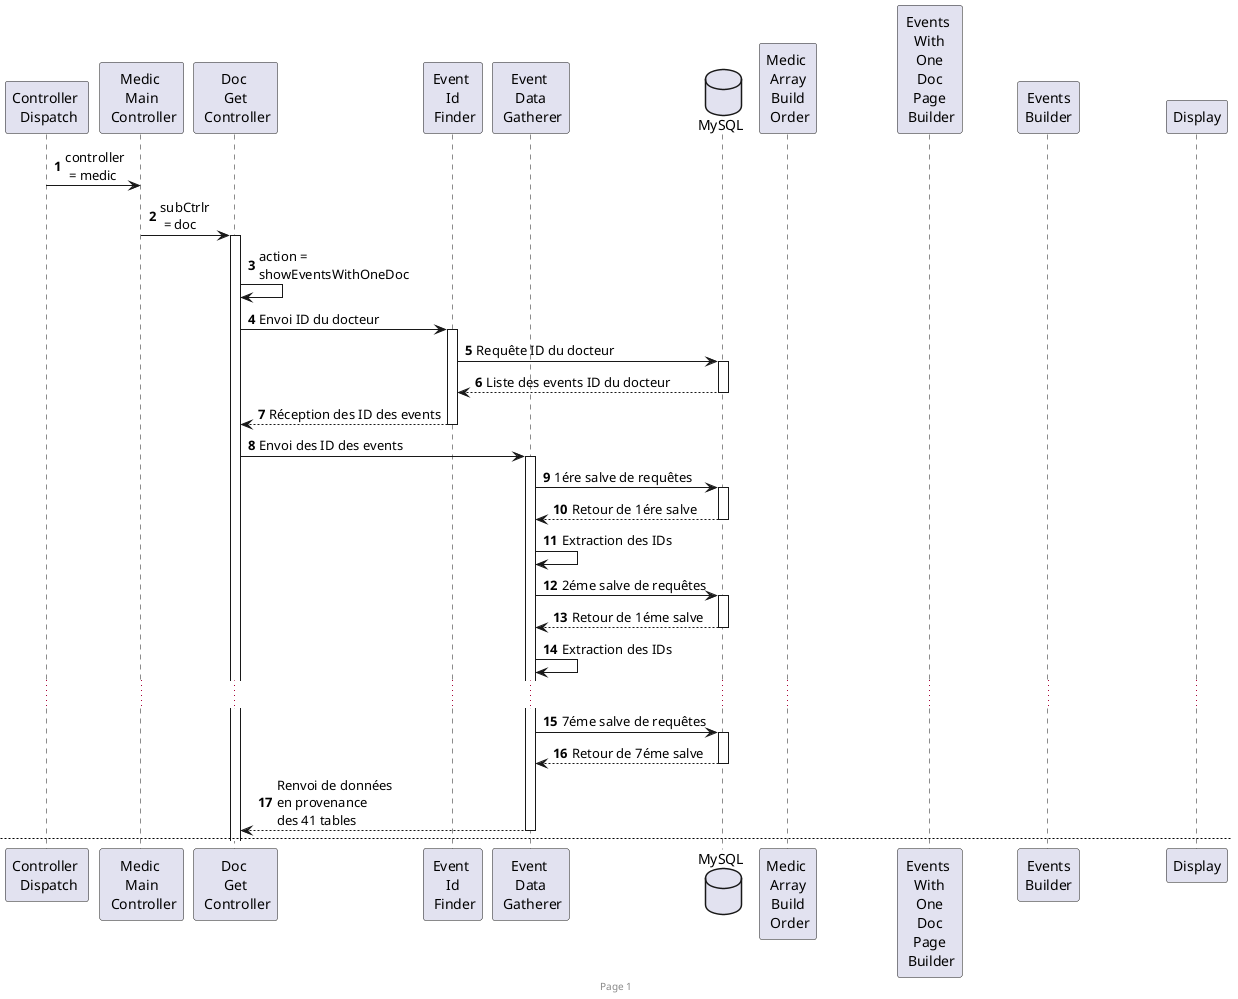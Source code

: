 @startuml

skinparam ClassFontSize 11
skinparam ClassFontName Verdana

footer Page %page%

participant "Controller \n Dispatch" as ControllerDispatch
participant "Medic \n Main \n Controller" as MedicMainController
participant "Doc \n Get \n Controller" as DocGetController
participant "Event \n Id \n Finder" as EventIdFinder
participant "Event \n Data \n Gatherer" as EventDataGatherer
database MySQL
participant "Medic \n Array \n Build \n Order" as MedicArrayBuildOrder
participant "Events \n With \n One \n Doc \n Page \n Builder" as EventsWithOneDocPageBuilder
participant "Events\nBuilder" as EventsBuilder
participant Display

autonumber


ControllerDispatch -> MedicMainController : controller\n = medic

MedicMainController -> DocGetController : subCtrlr\n = doc
activate DocGetController

DocGetController -> DocGetController : action = \nshowEventsWithOneDoc

DocGetController -> EventIdFinder : Envoi ID du docteur
activate EventIdFinder

EventIdFinder -> MySQL : Requête ID du docteur
activate MySQL

MySQL --> EventIdFinder : Liste des events ID du docteur
deactivate MySQL

EventIdFinder --> DocGetController : Réception des ID des events
deactivate EventIdFinder

DocGetController -> EventDataGatherer : Envoi des ID des events
activate EventDataGatherer

EventDataGatherer -> MySQL : 1ére salve de requêtes
activate MySQL

MySQL --> EventDataGatherer : Retour de 1ére salve
deactivate MySQL

EventDataGatherer -> EventDataGatherer : Extraction des IDs

EventDataGatherer -> MySQL : 2éme salve de requêtes
activate MySQL

MySQL --> EventDataGatherer : Retour de 1éme salve
deactivate MySQL

EventDataGatherer -> EventDataGatherer : Extraction des IDs
...

EventDataGatherer -> MySQL : 7éme salve de requêtes
activate MySQL

MySQL --> EventDataGatherer : Retour de 7éme salve
deactivate MySQL

EventDataGatherer --> DocGetController : Renvoi de données \nen provenance\ndes 41 tables
deactivate EventDataGatherer



newpage


DocGetController -> MedicArrayBuildOrder : Envoi des données des 41 tables
activate MedicArrayBuildOrder

MedicArrayBuildOrder -> MedicArrayBuildOrder : Réassemblage\n des données \n pour chaque\n event

MedicArrayBuildOrder --> DocGetController : Renvoi des données rangées par event
deactivate MedicArrayBuildOrder

DocGetController -> EventsWithOneDocPageBuilder : Envoi des données rangées par event
deactivate DocGetController
activate EventsWithOneDocPageBuilder




EventsWithOneDocPageBuilder -> EventsBuilder : Envoi des\ndonnées\npour les\nevents\nà venir
activate EventsBuilder

EventsBuilder -> EventsBuilder : Construction\ndes accordéons\ndes events

EventsBuilder -> EventsBuilder : Construction\ndu contenu\ndes accordéons\nd'events

EventsBuilder --> EventsWithOneDocPageBuilder : Renvoi des\naccodéons\nd'events\nà venir
deactivate EventsBuilder



newpage


EventsWithOneDocPageBuilder -> EventsBuilder : Envoi des\ndonnées\npour les\nevents\npassés
activate EventsBuilder

EventsBuilder -> EventsBuilder : Construction\ndes accordéons\ndes events

EventsBuilder -> EventsBuilder : Construction\ndu contenu\ndes accordéons\nd'events

EventsBuilder --> EventsWithOneDocPageBuilder : Renvoi des\naccodéons\nd'events\npassés
deactivate EventsBuilder

EventsWithOneDocPageBuilder -> Display : Affichage de la page


@enduml